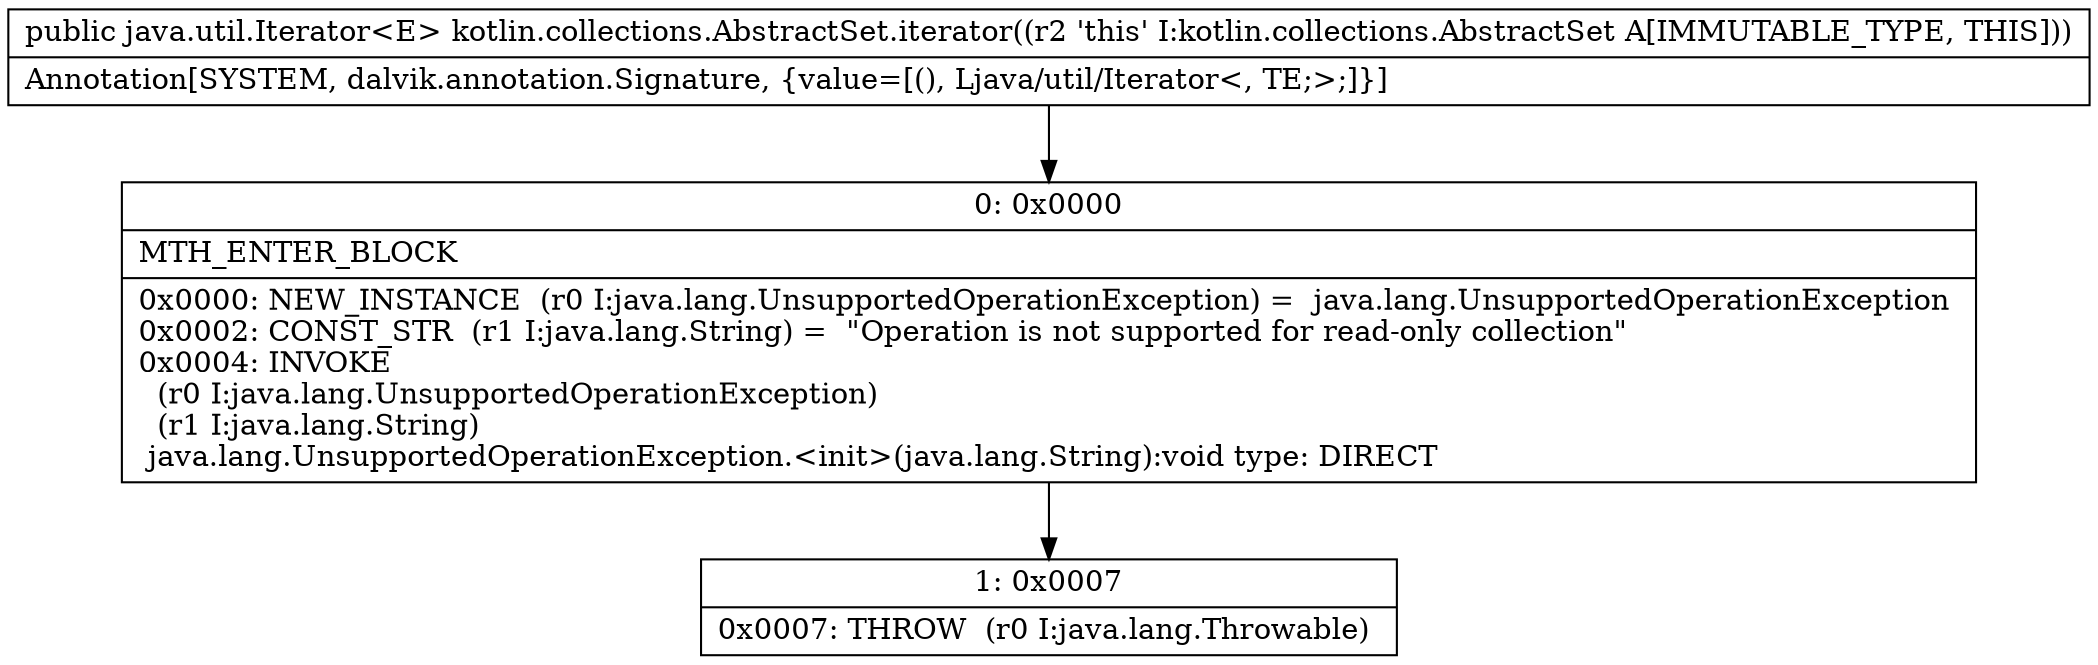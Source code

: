 digraph "CFG forkotlin.collections.AbstractSet.iterator()Ljava\/util\/Iterator;" {
Node_0 [shape=record,label="{0\:\ 0x0000|MTH_ENTER_BLOCK\l|0x0000: NEW_INSTANCE  (r0 I:java.lang.UnsupportedOperationException) =  java.lang.UnsupportedOperationException \l0x0002: CONST_STR  (r1 I:java.lang.String) =  \"Operation is not supported for read\-only collection\" \l0x0004: INVOKE  \l  (r0 I:java.lang.UnsupportedOperationException)\l  (r1 I:java.lang.String)\l java.lang.UnsupportedOperationException.\<init\>(java.lang.String):void type: DIRECT \l}"];
Node_1 [shape=record,label="{1\:\ 0x0007|0x0007: THROW  (r0 I:java.lang.Throwable) \l}"];
MethodNode[shape=record,label="{public java.util.Iterator\<E\> kotlin.collections.AbstractSet.iterator((r2 'this' I:kotlin.collections.AbstractSet A[IMMUTABLE_TYPE, THIS]))  | Annotation[SYSTEM, dalvik.annotation.Signature, \{value=[(), Ljava\/util\/Iterator\<, TE;\>;]\}]\l}"];
MethodNode -> Node_0;
Node_0 -> Node_1;
}


